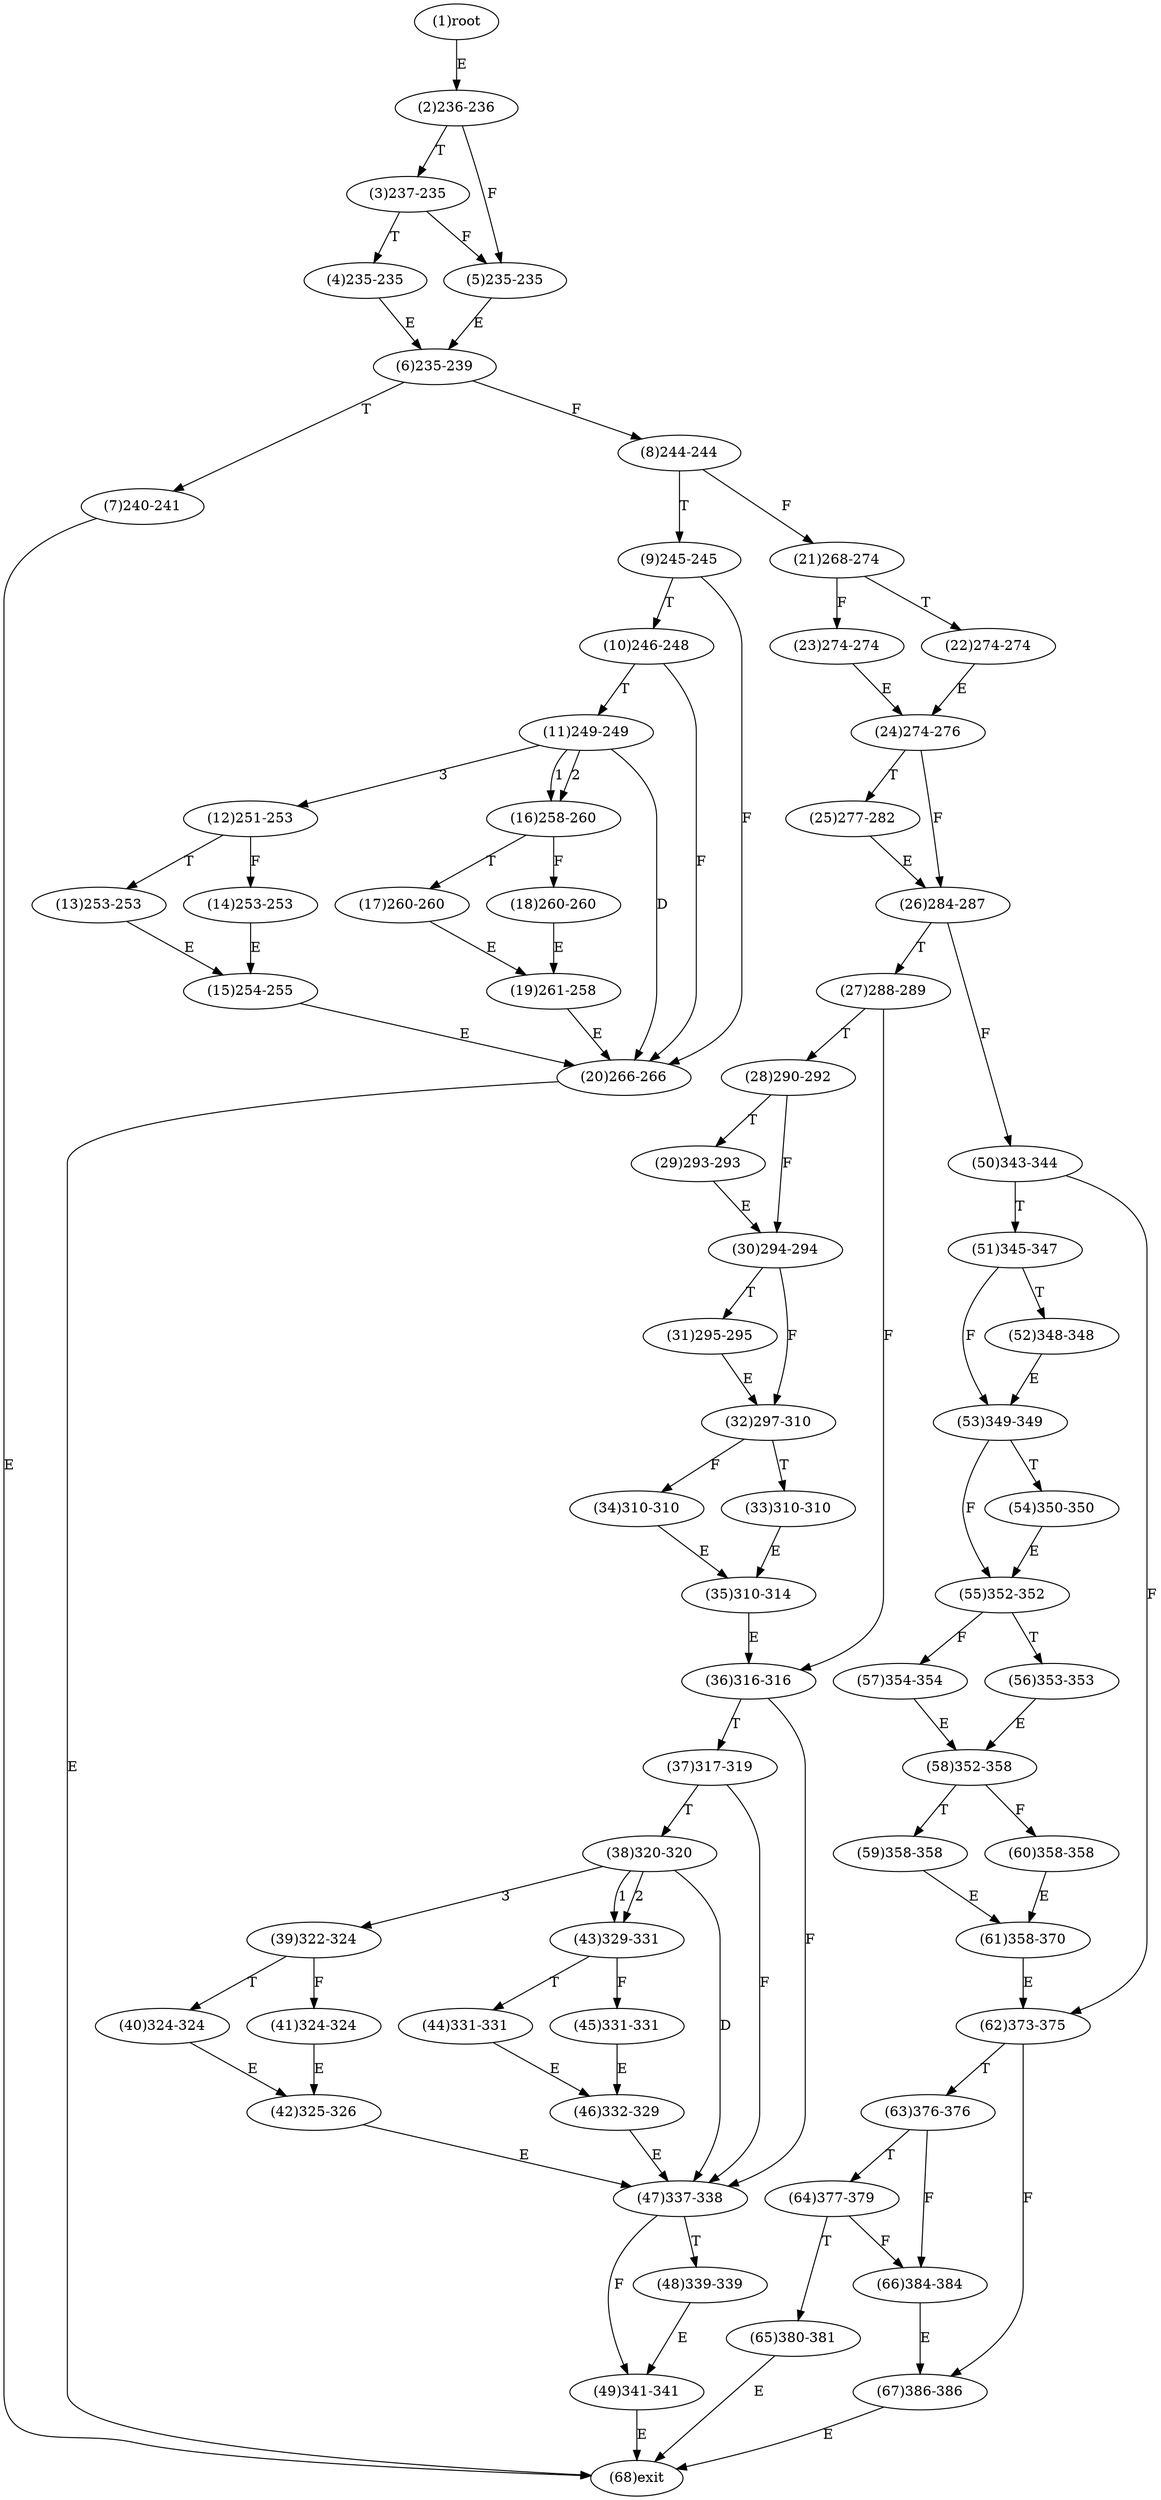 digraph "" { 
1[ label="(1)root"];
2[ label="(2)236-236"];
3[ label="(3)237-235"];
4[ label="(4)235-235"];
5[ label="(5)235-235"];
6[ label="(6)235-239"];
7[ label="(7)240-241"];
8[ label="(8)244-244"];
9[ label="(9)245-245"];
10[ label="(10)246-248"];
11[ label="(11)249-249"];
12[ label="(12)251-253"];
13[ label="(13)253-253"];
14[ label="(14)253-253"];
15[ label="(15)254-255"];
17[ label="(17)260-260"];
16[ label="(16)258-260"];
19[ label="(19)261-258"];
18[ label="(18)260-260"];
21[ label="(21)268-274"];
20[ label="(20)266-266"];
23[ label="(23)274-274"];
22[ label="(22)274-274"];
25[ label="(25)277-282"];
24[ label="(24)274-276"];
27[ label="(27)288-289"];
26[ label="(26)284-287"];
29[ label="(29)293-293"];
28[ label="(28)290-292"];
31[ label="(31)295-295"];
30[ label="(30)294-294"];
34[ label="(34)310-310"];
35[ label="(35)310-314"];
32[ label="(32)297-310"];
33[ label="(33)310-310"];
38[ label="(38)320-320"];
39[ label="(39)322-324"];
36[ label="(36)316-316"];
37[ label="(37)317-319"];
42[ label="(42)325-326"];
43[ label="(43)329-331"];
40[ label="(40)324-324"];
41[ label="(41)324-324"];
46[ label="(46)332-329"];
47[ label="(47)337-338"];
44[ label="(44)331-331"];
45[ label="(45)331-331"];
51[ label="(51)345-347"];
50[ label="(50)343-344"];
49[ label="(49)341-341"];
48[ label="(48)339-339"];
55[ label="(55)352-352"];
54[ label="(54)350-350"];
53[ label="(53)349-349"];
52[ label="(52)348-348"];
59[ label="(59)358-358"];
58[ label="(58)352-358"];
57[ label="(57)354-354"];
56[ label="(56)353-353"];
63[ label="(63)376-376"];
62[ label="(62)373-375"];
61[ label="(61)358-370"];
60[ label="(60)358-358"];
68[ label="(68)exit"];
64[ label="(64)377-379"];
65[ label="(65)380-381"];
66[ label="(66)384-384"];
67[ label="(67)386-386"];
1->2[ label="E"];
2->5[ label="F"];
2->3[ label="T"];
3->5[ label="F"];
3->4[ label="T"];
4->6[ label="E"];
5->6[ label="E"];
6->8[ label="F"];
6->7[ label="T"];
7->68[ label="E"];
8->21[ label="F"];
8->9[ label="T"];
9->20[ label="F"];
9->10[ label="T"];
10->20[ label="F"];
10->11[ label="T"];
11->16[ label="1"];
11->16[ label="2"];
11->12[ label="3"];
11->20[ label="D"];
12->14[ label="F"];
12->13[ label="T"];
13->15[ label="E"];
14->15[ label="E"];
15->20[ label="E"];
16->18[ label="F"];
16->17[ label="T"];
17->19[ label="E"];
18->19[ label="E"];
19->20[ label="E"];
20->68[ label="E"];
21->23[ label="F"];
21->22[ label="T"];
22->24[ label="E"];
23->24[ label="E"];
24->26[ label="F"];
24->25[ label="T"];
25->26[ label="E"];
26->50[ label="F"];
26->27[ label="T"];
27->36[ label="F"];
27->28[ label="T"];
28->30[ label="F"];
28->29[ label="T"];
29->30[ label="E"];
30->32[ label="F"];
30->31[ label="T"];
31->32[ label="E"];
32->34[ label="F"];
32->33[ label="T"];
33->35[ label="E"];
34->35[ label="E"];
35->36[ label="E"];
36->47[ label="F"];
36->37[ label="T"];
37->47[ label="F"];
37->38[ label="T"];
38->43[ label="1"];
38->43[ label="2"];
38->39[ label="3"];
38->47[ label="D"];
39->41[ label="F"];
39->40[ label="T"];
40->42[ label="E"];
41->42[ label="E"];
42->47[ label="E"];
43->45[ label="F"];
43->44[ label="T"];
44->46[ label="E"];
45->46[ label="E"];
46->47[ label="E"];
47->49[ label="F"];
47->48[ label="T"];
48->49[ label="E"];
49->68[ label="E"];
50->62[ label="F"];
50->51[ label="T"];
51->53[ label="F"];
51->52[ label="T"];
52->53[ label="E"];
53->55[ label="F"];
53->54[ label="T"];
54->55[ label="E"];
55->57[ label="F"];
55->56[ label="T"];
56->58[ label="E"];
57->58[ label="E"];
58->60[ label="F"];
58->59[ label="T"];
59->61[ label="E"];
60->61[ label="E"];
61->62[ label="E"];
62->67[ label="F"];
62->63[ label="T"];
63->66[ label="F"];
63->64[ label="T"];
64->66[ label="F"];
64->65[ label="T"];
65->68[ label="E"];
66->67[ label="E"];
67->68[ label="E"];
}